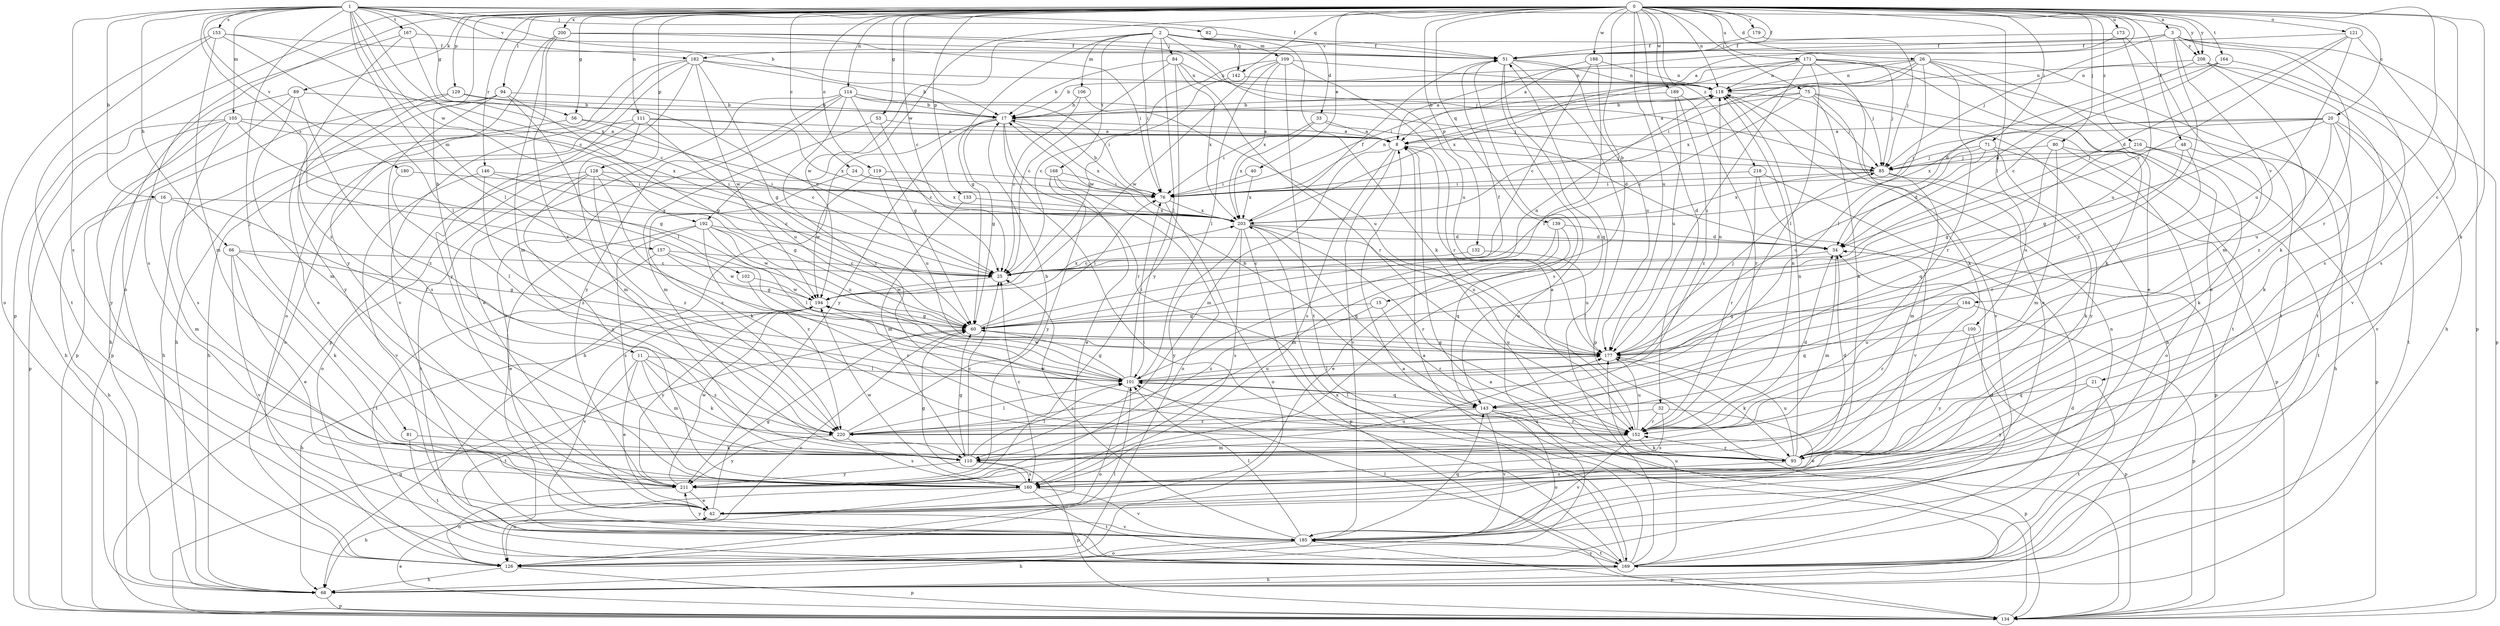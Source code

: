 strict digraph  {
0;
1;
2;
3;
8;
11;
15;
16;
17;
20;
21;
24;
25;
26;
32;
33;
34;
40;
42;
48;
51;
53;
56;
60;
66;
68;
71;
75;
76;
80;
81;
82;
84;
85;
89;
93;
94;
100;
101;
102;
105;
106;
109;
110;
111;
114;
118;
119;
121;
126;
128;
129;
132;
133;
134;
139;
142;
143;
146;
152;
153;
157;
160;
164;
167;
168;
169;
171;
173;
177;
179;
180;
182;
184;
185;
188;
189;
192;
194;
200;
203;
208;
211;
216;
218;
220;
0 -> 3  [label=a];
0 -> 8  [label=a];
0 -> 11  [label=b];
0 -> 15  [label=b];
0 -> 20  [label=c];
0 -> 21  [label=c];
0 -> 24  [label=c];
0 -> 25  [label=c];
0 -> 26  [label=d];
0 -> 32  [label=d];
0 -> 40  [label=e];
0 -> 48  [label=f];
0 -> 51  [label=f];
0 -> 53  [label=g];
0 -> 56  [label=g];
0 -> 71  [label=i];
0 -> 75  [label=i];
0 -> 80  [label=j];
0 -> 89  [label=k];
0 -> 93  [label=k];
0 -> 94  [label=l];
0 -> 100  [label=l];
0 -> 111  [label=n];
0 -> 114  [label=n];
0 -> 118  [label=n];
0 -> 119  [label=o];
0 -> 121  [label=o];
0 -> 126  [label=o];
0 -> 128  [label=p];
0 -> 129  [label=p];
0 -> 132  [label=p];
0 -> 133  [label=p];
0 -> 134  [label=p];
0 -> 139  [label=q];
0 -> 142  [label=q];
0 -> 146  [label=r];
0 -> 152  [label=r];
0 -> 164  [label=t];
0 -> 171  [label=u];
0 -> 173  [label=u];
0 -> 177  [label=u];
0 -> 179  [label=v];
0 -> 188  [label=w];
0 -> 189  [label=w];
0 -> 192  [label=w];
0 -> 200  [label=x];
0 -> 208  [label=y];
0 -> 216  [label=z];
0 -> 218  [label=z];
1 -> 16  [label=b];
1 -> 17  [label=b];
1 -> 25  [label=c];
1 -> 51  [label=f];
1 -> 56  [label=g];
1 -> 66  [label=h];
1 -> 81  [label=j];
1 -> 82  [label=j];
1 -> 101  [label=l];
1 -> 102  [label=m];
1 -> 105  [label=m];
1 -> 153  [label=s];
1 -> 157  [label=s];
1 -> 160  [label=s];
1 -> 167  [label=t];
1 -> 180  [label=v];
1 -> 182  [label=v];
1 -> 192  [label=w];
1 -> 208  [label=y];
2 -> 33  [label=d];
2 -> 60  [label=g];
2 -> 76  [label=i];
2 -> 84  [label=j];
2 -> 93  [label=k];
2 -> 101  [label=l];
2 -> 106  [label=m];
2 -> 109  [label=m];
2 -> 142  [label=q];
2 -> 168  [label=t];
2 -> 177  [label=u];
2 -> 194  [label=w];
3 -> 51  [label=f];
3 -> 85  [label=j];
3 -> 93  [label=k];
3 -> 134  [label=p];
3 -> 160  [label=s];
3 -> 182  [label=v];
3 -> 184  [label=v];
3 -> 208  [label=y];
3 -> 220  [label=z];
8 -> 85  [label=j];
8 -> 110  [label=m];
8 -> 160  [label=s];
8 -> 185  [label=v];
11 -> 42  [label=e];
11 -> 93  [label=k];
11 -> 101  [label=l];
11 -> 110  [label=m];
11 -> 169  [label=t];
11 -> 220  [label=z];
15 -> 60  [label=g];
15 -> 152  [label=r];
15 -> 220  [label=z];
16 -> 68  [label=h];
16 -> 101  [label=l];
16 -> 110  [label=m];
16 -> 203  [label=x];
17 -> 8  [label=a];
17 -> 60  [label=g];
17 -> 68  [label=h];
17 -> 152  [label=r];
17 -> 169  [label=t];
17 -> 203  [label=x];
17 -> 211  [label=y];
20 -> 8  [label=a];
20 -> 60  [label=g];
20 -> 76  [label=i];
20 -> 93  [label=k];
20 -> 169  [label=t];
20 -> 177  [label=u];
20 -> 185  [label=v];
20 -> 203  [label=x];
21 -> 143  [label=q];
21 -> 169  [label=t];
21 -> 211  [label=y];
24 -> 76  [label=i];
24 -> 203  [label=x];
24 -> 220  [label=z];
25 -> 194  [label=w];
26 -> 17  [label=b];
26 -> 42  [label=e];
26 -> 76  [label=i];
26 -> 93  [label=k];
26 -> 101  [label=l];
26 -> 118  [label=n];
26 -> 152  [label=r];
26 -> 169  [label=t];
26 -> 203  [label=x];
32 -> 42  [label=e];
32 -> 152  [label=r];
32 -> 160  [label=s];
32 -> 220  [label=z];
33 -> 8  [label=a];
33 -> 34  [label=d];
33 -> 76  [label=i];
33 -> 203  [label=x];
34 -> 25  [label=c];
34 -> 110  [label=m];
40 -> 76  [label=i];
40 -> 203  [label=x];
42 -> 60  [label=g];
42 -> 185  [label=v];
48 -> 68  [label=h];
48 -> 85  [label=j];
48 -> 152  [label=r];
48 -> 177  [label=u];
51 -> 118  [label=n];
51 -> 126  [label=o];
51 -> 134  [label=p];
51 -> 143  [label=q];
51 -> 160  [label=s];
51 -> 177  [label=u];
53 -> 8  [label=a];
53 -> 25  [label=c];
53 -> 110  [label=m];
56 -> 8  [label=a];
56 -> 25  [label=c];
56 -> 68  [label=h];
60 -> 51  [label=f];
60 -> 76  [label=i];
60 -> 118  [label=n];
60 -> 126  [label=o];
60 -> 177  [label=u];
66 -> 25  [label=c];
66 -> 42  [label=e];
66 -> 60  [label=g];
66 -> 93  [label=k];
66 -> 185  [label=v];
68 -> 8  [label=a];
68 -> 134  [label=p];
71 -> 34  [label=d];
71 -> 85  [label=j];
71 -> 134  [label=p];
71 -> 177  [label=u];
71 -> 211  [label=y];
75 -> 8  [label=a];
75 -> 17  [label=b];
75 -> 25  [label=c];
75 -> 42  [label=e];
75 -> 68  [label=h];
75 -> 93  [label=k];
75 -> 169  [label=t];
76 -> 17  [label=b];
76 -> 118  [label=n];
76 -> 126  [label=o];
76 -> 203  [label=x];
80 -> 85  [label=j];
80 -> 110  [label=m];
80 -> 126  [label=o];
80 -> 143  [label=q];
80 -> 169  [label=t];
81 -> 93  [label=k];
81 -> 169  [label=t];
82 -> 51  [label=f];
84 -> 17  [label=b];
84 -> 25  [label=c];
84 -> 118  [label=n];
84 -> 152  [label=r];
84 -> 203  [label=x];
84 -> 211  [label=y];
85 -> 76  [label=i];
85 -> 93  [label=k];
85 -> 110  [label=m];
85 -> 203  [label=x];
89 -> 17  [label=b];
89 -> 68  [label=h];
89 -> 110  [label=m];
89 -> 134  [label=p];
89 -> 220  [label=z];
93 -> 34  [label=d];
93 -> 118  [label=n];
93 -> 152  [label=r];
93 -> 160  [label=s];
93 -> 177  [label=u];
94 -> 17  [label=b];
94 -> 60  [label=g];
94 -> 68  [label=h];
94 -> 101  [label=l];
94 -> 134  [label=p];
94 -> 160  [label=s];
100 -> 134  [label=p];
100 -> 177  [label=u];
100 -> 211  [label=y];
101 -> 60  [label=g];
101 -> 76  [label=i];
101 -> 118  [label=n];
101 -> 126  [label=o];
101 -> 143  [label=q];
101 -> 177  [label=u];
101 -> 194  [label=w];
102 -> 152  [label=r];
102 -> 194  [label=w];
105 -> 8  [label=a];
105 -> 60  [label=g];
105 -> 68  [label=h];
105 -> 134  [label=p];
105 -> 160  [label=s];
105 -> 203  [label=x];
105 -> 211  [label=y];
106 -> 17  [label=b];
106 -> 25  [label=c];
106 -> 177  [label=u];
109 -> 25  [label=c];
109 -> 101  [label=l];
109 -> 118  [label=n];
109 -> 152  [label=r];
109 -> 169  [label=t];
109 -> 194  [label=w];
109 -> 203  [label=x];
110 -> 25  [label=c];
110 -> 60  [label=g];
110 -> 101  [label=l];
110 -> 134  [label=p];
110 -> 160  [label=s];
110 -> 211  [label=y];
111 -> 8  [label=a];
111 -> 68  [label=h];
111 -> 110  [label=m];
111 -> 126  [label=o];
111 -> 177  [label=u];
111 -> 203  [label=x];
114 -> 17  [label=b];
114 -> 42  [label=e];
114 -> 60  [label=g];
114 -> 76  [label=i];
114 -> 85  [label=j];
114 -> 152  [label=r];
114 -> 185  [label=v];
114 -> 211  [label=y];
118 -> 17  [label=b];
118 -> 85  [label=j];
118 -> 185  [label=v];
119 -> 76  [label=i];
119 -> 177  [label=u];
119 -> 194  [label=w];
121 -> 25  [label=c];
121 -> 34  [label=d];
121 -> 51  [label=f];
121 -> 160  [label=s];
121 -> 177  [label=u];
126 -> 68  [label=h];
126 -> 101  [label=l];
126 -> 134  [label=p];
128 -> 25  [label=c];
128 -> 76  [label=i];
128 -> 93  [label=k];
128 -> 126  [label=o];
128 -> 160  [label=s];
128 -> 169  [label=t];
128 -> 220  [label=z];
129 -> 17  [label=b];
129 -> 25  [label=c];
129 -> 42  [label=e];
129 -> 211  [label=y];
132 -> 25  [label=c];
132 -> 177  [label=u];
133 -> 110  [label=m];
133 -> 203  [label=x];
134 -> 8  [label=a];
134 -> 42  [label=e];
134 -> 60  [label=g];
139 -> 34  [label=d];
139 -> 42  [label=e];
139 -> 110  [label=m];
139 -> 143  [label=q];
142 -> 85  [label=j];
142 -> 194  [label=w];
143 -> 17  [label=b];
143 -> 101  [label=l];
143 -> 126  [label=o];
143 -> 134  [label=p];
143 -> 152  [label=r];
143 -> 185  [label=v];
143 -> 220  [label=z];
146 -> 60  [label=g];
146 -> 76  [label=i];
146 -> 185  [label=v];
146 -> 220  [label=z];
152 -> 8  [label=a];
152 -> 34  [label=d];
152 -> 93  [label=k];
152 -> 110  [label=m];
152 -> 118  [label=n];
152 -> 177  [label=u];
152 -> 185  [label=v];
152 -> 194  [label=w];
153 -> 25  [label=c];
153 -> 51  [label=f];
153 -> 101  [label=l];
153 -> 110  [label=m];
153 -> 126  [label=o];
153 -> 169  [label=t];
157 -> 25  [label=c];
157 -> 60  [label=g];
157 -> 169  [label=t];
157 -> 194  [label=w];
160 -> 25  [label=c];
160 -> 60  [label=g];
160 -> 68  [label=h];
160 -> 126  [label=o];
160 -> 169  [label=t];
160 -> 185  [label=v];
160 -> 194  [label=w];
164 -> 25  [label=c];
164 -> 34  [label=d];
164 -> 118  [label=n];
164 -> 134  [label=p];
167 -> 51  [label=f];
167 -> 160  [label=s];
167 -> 203  [label=x];
167 -> 220  [label=z];
168 -> 42  [label=e];
168 -> 76  [label=i];
168 -> 126  [label=o];
168 -> 211  [label=y];
169 -> 8  [label=a];
169 -> 34  [label=d];
169 -> 51  [label=f];
169 -> 68  [label=h];
169 -> 101  [label=l];
169 -> 118  [label=n];
169 -> 177  [label=u];
169 -> 185  [label=v];
169 -> 203  [label=x];
171 -> 42  [label=e];
171 -> 76  [label=i];
171 -> 85  [label=j];
171 -> 93  [label=k];
171 -> 101  [label=l];
171 -> 118  [label=n];
171 -> 169  [label=t];
171 -> 177  [label=u];
171 -> 203  [label=x];
173 -> 8  [label=a];
173 -> 51  [label=f];
173 -> 110  [label=m];
173 -> 177  [label=u];
177 -> 60  [label=g];
177 -> 85  [label=j];
177 -> 93  [label=k];
177 -> 101  [label=l];
179 -> 51  [label=f];
179 -> 85  [label=j];
180 -> 76  [label=i];
180 -> 101  [label=l];
182 -> 17  [label=b];
182 -> 60  [label=g];
182 -> 118  [label=n];
182 -> 126  [label=o];
182 -> 134  [label=p];
182 -> 185  [label=v];
182 -> 194  [label=w];
182 -> 211  [label=y];
184 -> 60  [label=g];
184 -> 134  [label=p];
184 -> 143  [label=q];
184 -> 152  [label=r];
185 -> 25  [label=c];
185 -> 34  [label=d];
185 -> 68  [label=h];
185 -> 101  [label=l];
185 -> 126  [label=o];
185 -> 134  [label=p];
185 -> 143  [label=q];
185 -> 169  [label=t];
185 -> 211  [label=y];
188 -> 8  [label=a];
188 -> 25  [label=c];
188 -> 101  [label=l];
188 -> 118  [label=n];
189 -> 17  [label=b];
189 -> 152  [label=r];
189 -> 177  [label=u];
189 -> 220  [label=z];
192 -> 34  [label=d];
192 -> 42  [label=e];
192 -> 101  [label=l];
192 -> 160  [label=s];
192 -> 177  [label=u];
192 -> 194  [label=w];
192 -> 220  [label=z];
194 -> 60  [label=g];
194 -> 68  [label=h];
194 -> 185  [label=v];
194 -> 203  [label=x];
194 -> 211  [label=y];
200 -> 51  [label=f];
200 -> 76  [label=i];
200 -> 85  [label=j];
200 -> 110  [label=m];
200 -> 211  [label=y];
200 -> 220  [label=z];
203 -> 34  [label=d];
203 -> 51  [label=f];
203 -> 134  [label=p];
203 -> 143  [label=q];
203 -> 152  [label=r];
203 -> 160  [label=s];
203 -> 177  [label=u];
203 -> 211  [label=y];
208 -> 34  [label=d];
208 -> 68  [label=h];
208 -> 118  [label=n];
208 -> 185  [label=v];
208 -> 220  [label=z];
211 -> 42  [label=e];
211 -> 126  [label=o];
211 -> 177  [label=u];
211 -> 194  [label=w];
216 -> 60  [label=g];
216 -> 85  [label=j];
216 -> 93  [label=k];
216 -> 134  [label=p];
218 -> 76  [label=i];
218 -> 134  [label=p];
218 -> 152  [label=r];
218 -> 185  [label=v];
220 -> 17  [label=b];
220 -> 101  [label=l];
220 -> 160  [label=s];
220 -> 211  [label=y];
}
